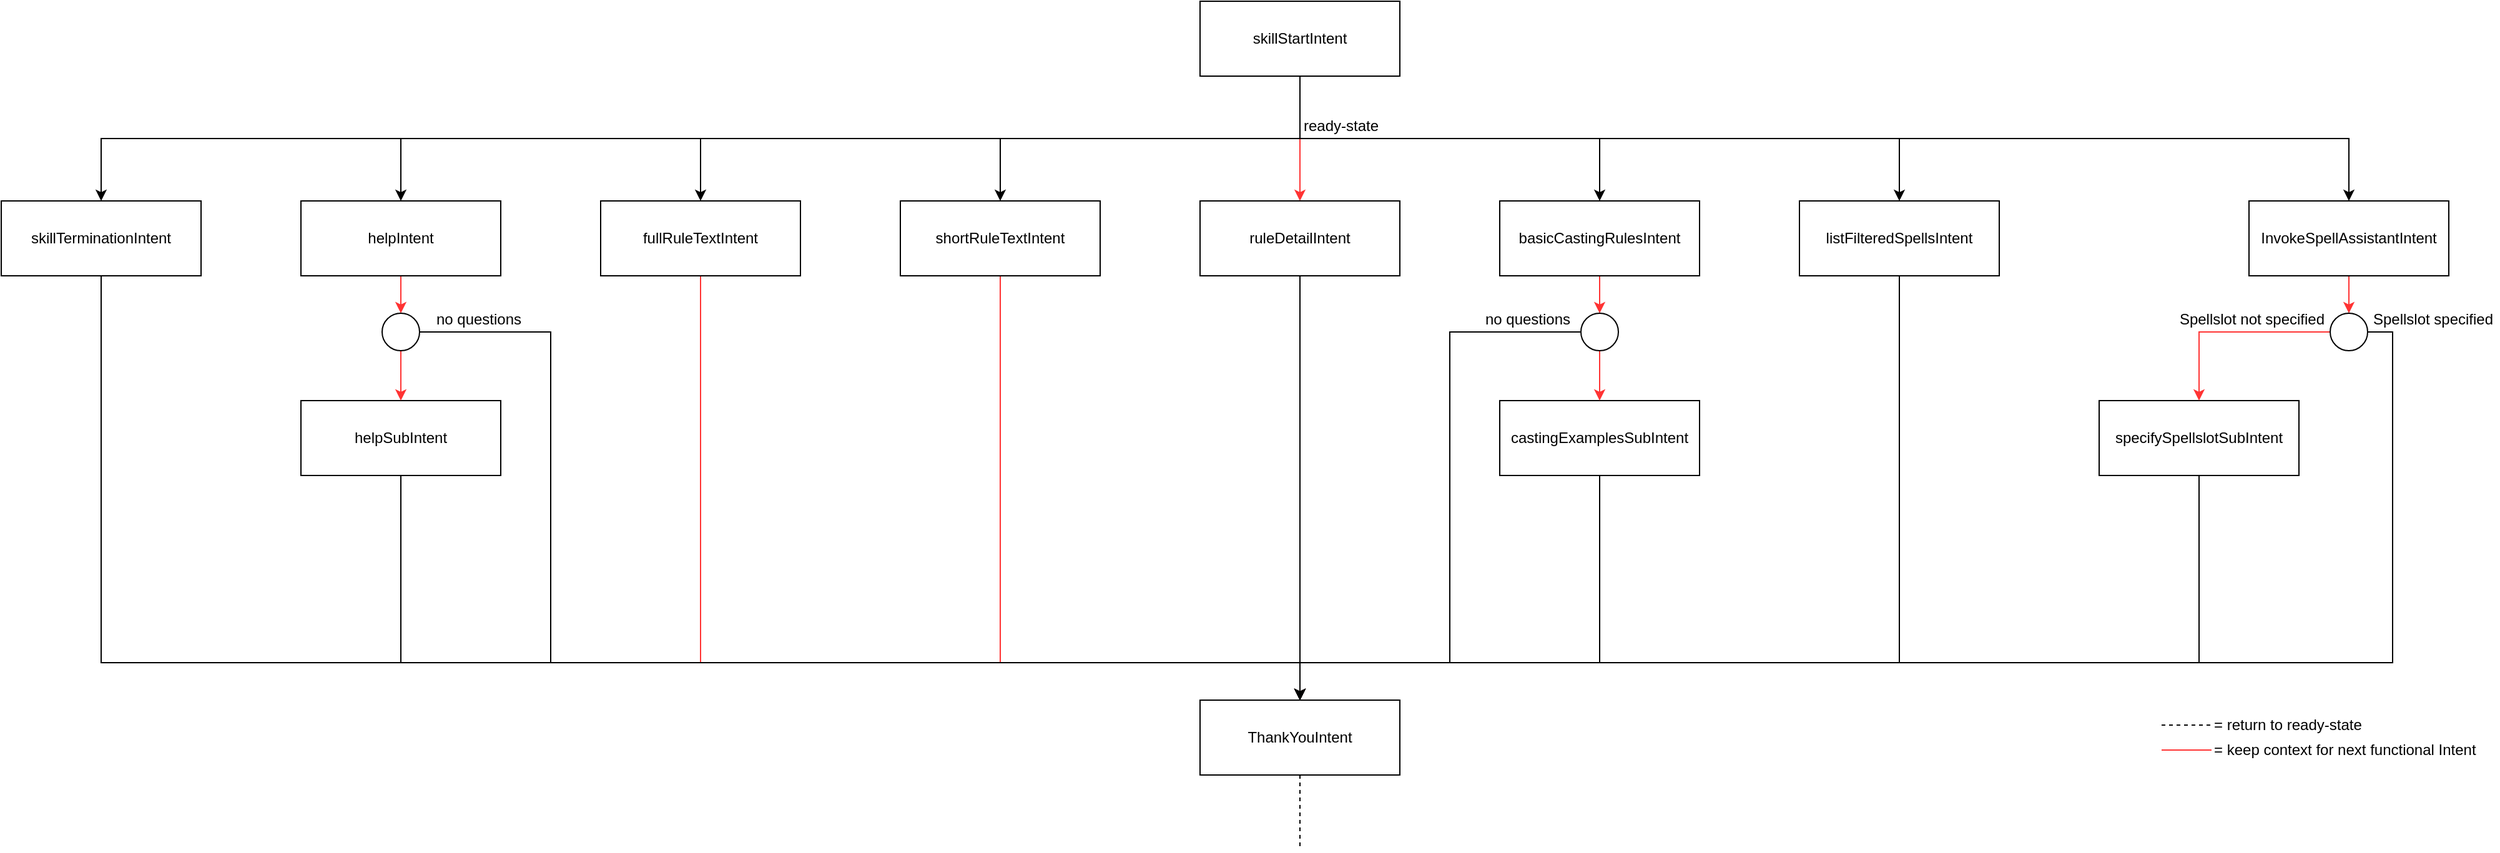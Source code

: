 <mxfile version="15.4.0" type="device"><diagram id="jQs6yxECspEw916ndls4" name="Seite-1"><mxGraphModel dx="595" dy="1991" grid="1" gridSize="10" guides="1" tooltips="1" connect="1" arrows="1" fold="1" page="1" pageScale="1" pageWidth="827" pageHeight="1169" math="0" shadow="0"><root><mxCell id="0"/><mxCell id="1" parent="0"/><mxCell id="MGvzKNlJy8ga0nyBK8fZ-31" style="edgeStyle=orthogonalEdgeStyle;rounded=0;orthogonalLoop=1;jettySize=auto;html=1;exitX=0.5;exitY=1;exitDx=0;exitDy=0;entryX=0.5;entryY=0;entryDx=0;entryDy=0;" parent="1" source="MGvzKNlJy8ga0nyBK8fZ-1" target="MGvzKNlJy8ga0nyBK8fZ-18" edge="1"><mxGeometry relative="1" as="geometry"/></mxCell><mxCell id="MGvzKNlJy8ga0nyBK8fZ-32" style="edgeStyle=orthogonalEdgeStyle;rounded=0;orthogonalLoop=1;jettySize=auto;html=1;exitX=0.5;exitY=1;exitDx=0;exitDy=0;" parent="1" source="MGvzKNlJy8ga0nyBK8fZ-1" target="MGvzKNlJy8ga0nyBK8fZ-19" edge="1"><mxGeometry relative="1" as="geometry"/></mxCell><mxCell id="MGvzKNlJy8ga0nyBK8fZ-33" style="edgeStyle=orthogonalEdgeStyle;rounded=0;orthogonalLoop=1;jettySize=auto;html=1;exitX=0.5;exitY=1;exitDx=0;exitDy=0;entryX=0.5;entryY=0;entryDx=0;entryDy=0;" parent="1" source="MGvzKNlJy8ga0nyBK8fZ-1" target="MGvzKNlJy8ga0nyBK8fZ-20" edge="1"><mxGeometry relative="1" as="geometry"/></mxCell><mxCell id="MGvzKNlJy8ga0nyBK8fZ-34" style="edgeStyle=orthogonalEdgeStyle;rounded=0;orthogonalLoop=1;jettySize=auto;html=1;exitX=0.5;exitY=1;exitDx=0;exitDy=0;entryX=0.5;entryY=0;entryDx=0;entryDy=0;strokeColor=#FF3333;" parent="1" source="MGvzKNlJy8ga0nyBK8fZ-1" target="MGvzKNlJy8ga0nyBK8fZ-21" edge="1"><mxGeometry relative="1" as="geometry"/></mxCell><mxCell id="MGvzKNlJy8ga0nyBK8fZ-35" style="edgeStyle=orthogonalEdgeStyle;rounded=0;orthogonalLoop=1;jettySize=auto;html=1;exitX=0.5;exitY=1;exitDx=0;exitDy=0;" parent="1" source="MGvzKNlJy8ga0nyBK8fZ-1" target="MGvzKNlJy8ga0nyBK8fZ-24" edge="1"><mxGeometry relative="1" as="geometry"/></mxCell><mxCell id="MGvzKNlJy8ga0nyBK8fZ-36" style="edgeStyle=orthogonalEdgeStyle;rounded=0;orthogonalLoop=1;jettySize=auto;html=1;exitX=0.5;exitY=1;exitDx=0;exitDy=0;" parent="1" source="MGvzKNlJy8ga0nyBK8fZ-1" target="MGvzKNlJy8ga0nyBK8fZ-26" edge="1"><mxGeometry relative="1" as="geometry"/></mxCell><mxCell id="MGvzKNlJy8ga0nyBK8fZ-37" style="edgeStyle=orthogonalEdgeStyle;rounded=0;orthogonalLoop=1;jettySize=auto;html=1;exitX=0.5;exitY=1;exitDx=0;exitDy=0;" parent="1" source="MGvzKNlJy8ga0nyBK8fZ-1" target="MGvzKNlJy8ga0nyBK8fZ-30" edge="1"><mxGeometry relative="1" as="geometry"/></mxCell><mxCell id="MGvzKNlJy8ga0nyBK8fZ-43" style="edgeStyle=orthogonalEdgeStyle;rounded=0;orthogonalLoop=1;jettySize=auto;html=1;exitX=0.5;exitY=1;exitDx=0;exitDy=0;entryX=0.5;entryY=0;entryDx=0;entryDy=0;endArrow=classic;endFill=1;" parent="1" source="MGvzKNlJy8ga0nyBK8fZ-1" target="MGvzKNlJy8ga0nyBK8fZ-42" edge="1"><mxGeometry relative="1" as="geometry"/></mxCell><mxCell id="MGvzKNlJy8ga0nyBK8fZ-1" value="skillStartIntent" style="rounded=0;whiteSpace=wrap;html=1;" parent="1" vertex="1"><mxGeometry x="1920" y="-1040" width="160" height="60" as="geometry"/></mxCell><mxCell id="MGvzKNlJy8ga0nyBK8fZ-81" style="edgeStyle=orthogonalEdgeStyle;rounded=0;orthogonalLoop=1;jettySize=auto;html=1;exitX=0.5;exitY=1;exitDx=0;exitDy=0;entryX=0.5;entryY=0;entryDx=0;entryDy=0;endArrow=classic;endFill=1;strokeColor=#FF3333;" parent="1" source="MGvzKNlJy8ga0nyBK8fZ-18" target="MGvzKNlJy8ga0nyBK8fZ-75" edge="1"><mxGeometry relative="1" as="geometry"/></mxCell><mxCell id="MGvzKNlJy8ga0nyBK8fZ-18" value="helpIntent" style="rounded=0;whiteSpace=wrap;html=1;" parent="1" vertex="1"><mxGeometry x="1200" y="-880" width="160" height="60" as="geometry"/></mxCell><mxCell id="VpkuCTAzcdKKamtgVb58-23" style="edgeStyle=orthogonalEdgeStyle;rounded=0;orthogonalLoop=1;jettySize=auto;html=1;exitX=0.5;exitY=1;exitDx=0;exitDy=0;strokeColor=#FF3333;entryX=0.5;entryY=0;entryDx=0;entryDy=0;" parent="1" source="MGvzKNlJy8ga0nyBK8fZ-19" target="VpkuCTAzcdKKamtgVb58-19" edge="1"><mxGeometry relative="1" as="geometry"><mxPoint x="1930" y="-630" as="targetPoint"/><Array as="points"><mxPoint x="1520" y="-510"/><mxPoint x="2000" y="-510"/></Array></mxGeometry></mxCell><mxCell id="MGvzKNlJy8ga0nyBK8fZ-19" value="fullRuleTextIntent" style="rounded=0;whiteSpace=wrap;html=1;" parent="1" vertex="1"><mxGeometry x="1440" y="-880" width="160" height="60" as="geometry"/></mxCell><mxCell id="VpkuCTAzcdKKamtgVb58-24" style="edgeStyle=orthogonalEdgeStyle;rounded=0;orthogonalLoop=1;jettySize=auto;html=1;exitX=0.5;exitY=1;exitDx=0;exitDy=0;entryX=0.5;entryY=0;entryDx=0;entryDy=0;strokeColor=#FF3333;" parent="1" source="MGvzKNlJy8ga0nyBK8fZ-20" target="VpkuCTAzcdKKamtgVb58-19" edge="1"><mxGeometry relative="1" as="geometry"><Array as="points"><mxPoint x="1760" y="-510"/><mxPoint x="2000" y="-510"/></Array></mxGeometry></mxCell><mxCell id="MGvzKNlJy8ga0nyBK8fZ-20" value="shortRuleTextIntent" style="rounded=0;whiteSpace=wrap;html=1;" parent="1" vertex="1"><mxGeometry x="1680" y="-880" width="160" height="60" as="geometry"/></mxCell><mxCell id="VpkuCTAzcdKKamtgVb58-25" style="edgeStyle=orthogonalEdgeStyle;rounded=0;orthogonalLoop=1;jettySize=auto;html=1;exitX=0.5;exitY=1;exitDx=0;exitDy=0;entryX=0.5;entryY=0;entryDx=0;entryDy=0;strokeColor=#000000;" parent="1" source="MGvzKNlJy8ga0nyBK8fZ-21" target="VpkuCTAzcdKKamtgVb58-19" edge="1"><mxGeometry relative="1" as="geometry"/></mxCell><mxCell id="MGvzKNlJy8ga0nyBK8fZ-21" value="ruleDetailIntent" style="rounded=0;whiteSpace=wrap;html=1;" parent="1" vertex="1"><mxGeometry x="1920" y="-880" width="160" height="60" as="geometry"/></mxCell><mxCell id="MGvzKNlJy8ga0nyBK8fZ-61" style="edgeStyle=orthogonalEdgeStyle;rounded=0;orthogonalLoop=1;jettySize=auto;html=1;exitX=0.5;exitY=1;exitDx=0;exitDy=0;entryX=0.5;entryY=0;entryDx=0;entryDy=0;endArrow=classic;endFill=1;strokeColor=#FF3333;" parent="1" source="MGvzKNlJy8ga0nyBK8fZ-24" target="MGvzKNlJy8ga0nyBK8fZ-53" edge="1"><mxGeometry relative="1" as="geometry"/></mxCell><mxCell id="MGvzKNlJy8ga0nyBK8fZ-24" value="basicCastingRulesIntent" style="rounded=0;whiteSpace=wrap;html=1;" parent="1" vertex="1"><mxGeometry x="2160" y="-880" width="160" height="60" as="geometry"/></mxCell><mxCell id="VpkuCTAzcdKKamtgVb58-26" style="edgeStyle=orthogonalEdgeStyle;rounded=0;orthogonalLoop=1;jettySize=auto;html=1;exitX=0.5;exitY=1;exitDx=0;exitDy=0;entryX=0.5;entryY=0;entryDx=0;entryDy=0;strokeColor=#000000;" parent="1" source="MGvzKNlJy8ga0nyBK8fZ-25" target="VpkuCTAzcdKKamtgVb58-19" edge="1"><mxGeometry relative="1" as="geometry"><Array as="points"><mxPoint x="2240" y="-510"/><mxPoint x="2000" y="-510"/></Array></mxGeometry></mxCell><mxCell id="MGvzKNlJy8ga0nyBK8fZ-25" value="castingExamplesSubIntent" style="rounded=0;whiteSpace=wrap;html=1;" parent="1" vertex="1"><mxGeometry x="2160" y="-720" width="160" height="60" as="geometry"/></mxCell><mxCell id="VpkuCTAzcdKKamtgVb58-30" style="edgeStyle=orthogonalEdgeStyle;rounded=0;orthogonalLoop=1;jettySize=auto;html=1;exitX=0.5;exitY=1;exitDx=0;exitDy=0;entryX=0.5;entryY=0;entryDx=0;entryDy=0;strokeColor=#000000;" parent="1" source="MGvzKNlJy8ga0nyBK8fZ-26" target="VpkuCTAzcdKKamtgVb58-19" edge="1"><mxGeometry relative="1" as="geometry"><Array as="points"><mxPoint x="2480" y="-510"/><mxPoint x="2000" y="-510"/></Array></mxGeometry></mxCell><mxCell id="MGvzKNlJy8ga0nyBK8fZ-26" value="listFilteredSpellsIntent" style="rounded=0;whiteSpace=wrap;html=1;" parent="1" vertex="1"><mxGeometry x="2400" y="-880" width="160" height="60" as="geometry"/></mxCell><mxCell id="VpkuCTAzcdKKamtgVb58-14" style="edgeStyle=orthogonalEdgeStyle;rounded=0;orthogonalLoop=1;jettySize=auto;html=1;exitX=0.5;exitY=1;exitDx=0;exitDy=0;entryX=0.5;entryY=0;entryDx=0;entryDy=0;strokeColor=#FF3333;" parent="1" source="MGvzKNlJy8ga0nyBK8fZ-30" target="VpkuCTAzcdKKamtgVb58-12" edge="1"><mxGeometry relative="1" as="geometry"/></mxCell><mxCell id="MGvzKNlJy8ga0nyBK8fZ-30" value="InvokeSpellAssistantIntent" style="rounded=0;whiteSpace=wrap;html=1;" parent="1" vertex="1"><mxGeometry x="2760" y="-880" width="160" height="60" as="geometry"/></mxCell><mxCell id="VpkuCTAzcdKKamtgVb58-29" style="edgeStyle=orthogonalEdgeStyle;rounded=0;orthogonalLoop=1;jettySize=auto;html=1;exitX=0.5;exitY=1;exitDx=0;exitDy=0;strokeColor=#000000;entryX=0.5;entryY=0;entryDx=0;entryDy=0;" parent="1" source="MGvzKNlJy8ga0nyBK8fZ-42" target="VpkuCTAzcdKKamtgVb58-19" edge="1"><mxGeometry relative="1" as="geometry"><mxPoint x="1740" y="-430.0" as="targetPoint"/><Array as="points"><mxPoint x="1040" y="-510"/><mxPoint x="2000" y="-510"/></Array></mxGeometry></mxCell><mxCell id="MGvzKNlJy8ga0nyBK8fZ-42" value="skillTerminationIntent" style="rounded=0;whiteSpace=wrap;html=1;" parent="1" vertex="1"><mxGeometry x="960" y="-880" width="160" height="60" as="geometry"/></mxCell><mxCell id="MGvzKNlJy8ga0nyBK8fZ-62" style="edgeStyle=orthogonalEdgeStyle;rounded=0;orthogonalLoop=1;jettySize=auto;html=1;exitX=0.5;exitY=1;exitDx=0;exitDy=0;entryX=0.5;entryY=0;entryDx=0;entryDy=0;endArrow=classic;endFill=1;strokeColor=#FF3333;" parent="1" source="MGvzKNlJy8ga0nyBK8fZ-53" target="MGvzKNlJy8ga0nyBK8fZ-25" edge="1"><mxGeometry relative="1" as="geometry"/></mxCell><mxCell id="VpkuCTAzcdKKamtgVb58-34" style="edgeStyle=orthogonalEdgeStyle;rounded=0;orthogonalLoop=1;jettySize=auto;html=1;exitX=0;exitY=0.5;exitDx=0;exitDy=0;entryX=0.5;entryY=0;entryDx=0;entryDy=0;strokeColor=#000000;" parent="1" source="MGvzKNlJy8ga0nyBK8fZ-53" target="VpkuCTAzcdKKamtgVb58-19" edge="1"><mxGeometry relative="1" as="geometry"><Array as="points"><mxPoint x="2120" y="-775"/><mxPoint x="2120" y="-510"/><mxPoint x="2000" y="-510"/></Array></mxGeometry></mxCell><mxCell id="MGvzKNlJy8ga0nyBK8fZ-53" value="" style="ellipse;whiteSpace=wrap;html=1;aspect=fixed;" parent="1" vertex="1"><mxGeometry x="2225" y="-790" width="30" height="30" as="geometry"/></mxCell><mxCell id="MGvzKNlJy8ga0nyBK8fZ-69" value="" style="endArrow=none;dashed=1;html=1;" parent="1" edge="1"><mxGeometry width="50" height="50" relative="1" as="geometry"><mxPoint x="2690" y="-460" as="sourcePoint"/><mxPoint x="2730" y="-460" as="targetPoint"/></mxGeometry></mxCell><mxCell id="MGvzKNlJy8ga0nyBK8fZ-70" value="= return to ready-state" style="text;html=1;strokeColor=none;fillColor=none;align=left;verticalAlign=middle;whiteSpace=wrap;rounded=0;" parent="1" vertex="1"><mxGeometry x="2730" y="-470" width="130" height="20" as="geometry"/></mxCell><mxCell id="MGvzKNlJy8ga0nyBK8fZ-71" value="ready-state" style="text;html=1;strokeColor=none;fillColor=none;align=center;verticalAlign=middle;whiteSpace=wrap;rounded=0;" parent="1" vertex="1"><mxGeometry x="1998" y="-950" width="70" height="20" as="geometry"/></mxCell><mxCell id="VpkuCTAzcdKKamtgVb58-22" style="edgeStyle=orthogonalEdgeStyle;rounded=0;orthogonalLoop=1;jettySize=auto;html=1;exitX=0.5;exitY=1;exitDx=0;exitDy=0;entryX=0.5;entryY=0;entryDx=0;entryDy=0;strokeColor=#000000;" parent="1" source="MGvzKNlJy8ga0nyBK8fZ-72" target="VpkuCTAzcdKKamtgVb58-19" edge="1"><mxGeometry relative="1" as="geometry"><Array as="points"><mxPoint x="1280" y="-510"/><mxPoint x="2000" y="-510"/></Array></mxGeometry></mxCell><mxCell id="MGvzKNlJy8ga0nyBK8fZ-72" value="helpSubIntent" style="rounded=0;whiteSpace=wrap;html=1;" parent="1" vertex="1"><mxGeometry x="1200" y="-720" width="160" height="60" as="geometry"/></mxCell><mxCell id="MGvzKNlJy8ga0nyBK8fZ-82" style="edgeStyle=orthogonalEdgeStyle;rounded=0;orthogonalLoop=1;jettySize=auto;html=1;exitX=0.5;exitY=1;exitDx=0;exitDy=0;entryX=0.5;entryY=0;entryDx=0;entryDy=0;endArrow=classic;endFill=1;strokeColor=#FF3333;" parent="1" source="MGvzKNlJy8ga0nyBK8fZ-75" target="MGvzKNlJy8ga0nyBK8fZ-72" edge="1"><mxGeometry relative="1" as="geometry"/></mxCell><mxCell id="VpkuCTAzcdKKamtgVb58-33" style="edgeStyle=orthogonalEdgeStyle;rounded=0;orthogonalLoop=1;jettySize=auto;html=1;exitX=1;exitY=0.5;exitDx=0;exitDy=0;entryX=0.5;entryY=0;entryDx=0;entryDy=0;strokeColor=#000000;" parent="1" source="MGvzKNlJy8ga0nyBK8fZ-75" target="VpkuCTAzcdKKamtgVb58-19" edge="1"><mxGeometry relative="1" as="geometry"><Array as="points"><mxPoint x="1400" y="-775"/><mxPoint x="1400" y="-510"/><mxPoint x="2000" y="-510"/></Array></mxGeometry></mxCell><mxCell id="MGvzKNlJy8ga0nyBK8fZ-75" value="" style="ellipse;whiteSpace=wrap;html=1;aspect=fixed;" parent="1" vertex="1"><mxGeometry x="1265" y="-790" width="30" height="30" as="geometry"/></mxCell><mxCell id="VpkuCTAzcdKKamtgVb58-5" value="" style="endArrow=none;html=1;fillColor=#f8cecc;strokeColor=#FF3333;" parent="1" edge="1"><mxGeometry width="50" height="50" relative="1" as="geometry"><mxPoint x="2690" y="-440" as="sourcePoint"/><mxPoint x="2730" y="-440" as="targetPoint"/></mxGeometry></mxCell><mxCell id="VpkuCTAzcdKKamtgVb58-6" value="= keep context for next functional Intent&amp;nbsp;" style="text;html=1;strokeColor=none;fillColor=none;align=left;verticalAlign=middle;whiteSpace=wrap;rounded=0;" parent="1" vertex="1"><mxGeometry x="2730" y="-450" width="230" height="20" as="geometry"/></mxCell><mxCell id="VpkuCTAzcdKKamtgVb58-11" style="edgeStyle=orthogonalEdgeStyle;rounded=0;orthogonalLoop=1;jettySize=auto;html=1;exitX=0.5;exitY=1;exitDx=0;exitDy=0;strokeColor=#000000;entryX=0.5;entryY=0;entryDx=0;entryDy=0;" parent="1" source="VpkuCTAzcdKKamtgVb58-9" target="VpkuCTAzcdKKamtgVb58-19" edge="1"><mxGeometry relative="1" as="geometry"><mxPoint x="2960" y="-600" as="targetPoint"/><Array as="points"><mxPoint x="2720" y="-510"/><mxPoint x="2000" y="-510"/></Array></mxGeometry></mxCell><mxCell id="VpkuCTAzcdKKamtgVb58-9" value="specifySpellslotSubIntent" style="rounded=0;whiteSpace=wrap;html=1;" parent="1" vertex="1"><mxGeometry x="2640" y="-720" width="160" height="60" as="geometry"/></mxCell><mxCell id="VpkuCTAzcdKKamtgVb58-13" style="edgeStyle=orthogonalEdgeStyle;rounded=0;orthogonalLoop=1;jettySize=auto;html=1;exitX=0;exitY=0.5;exitDx=0;exitDy=0;entryX=0.5;entryY=0;entryDx=0;entryDy=0;strokeColor=#FF3333;" parent="1" source="VpkuCTAzcdKKamtgVb58-12" target="VpkuCTAzcdKKamtgVb58-9" edge="1"><mxGeometry relative="1" as="geometry"/></mxCell><mxCell id="VpkuCTAzcdKKamtgVb58-16" style="edgeStyle=orthogonalEdgeStyle;rounded=0;orthogonalLoop=1;jettySize=auto;html=1;exitX=1;exitY=0.5;exitDx=0;exitDy=0;strokeColor=#000000;entryX=0.5;entryY=0;entryDx=0;entryDy=0;" parent="1" source="VpkuCTAzcdKKamtgVb58-12" target="VpkuCTAzcdKKamtgVb58-19" edge="1"><mxGeometry relative="1" as="geometry"><mxPoint x="2960" y="-550" as="targetPoint"/><Array as="points"><mxPoint x="2875" y="-775"/><mxPoint x="2875" y="-510"/><mxPoint x="2000" y="-510"/></Array></mxGeometry></mxCell><mxCell id="VpkuCTAzcdKKamtgVb58-12" value="" style="ellipse;whiteSpace=wrap;html=1;aspect=fixed;" parent="1" vertex="1"><mxGeometry x="2825" y="-790" width="30" height="30" as="geometry"/></mxCell><mxCell id="VpkuCTAzcdKKamtgVb58-17" value="Spellslot specified" style="text;html=1;strokeColor=none;fillColor=none;align=center;verticalAlign=middle;whiteSpace=wrap;rounded=0;" parent="1" vertex="1"><mxGeometry x="2855" y="-800" width="105" height="30" as="geometry"/></mxCell><mxCell id="VpkuCTAzcdKKamtgVb58-18" value="Spellslot not specified" style="text;html=1;strokeColor=none;fillColor=none;align=center;verticalAlign=middle;whiteSpace=wrap;rounded=0;" parent="1" vertex="1"><mxGeometry x="2700" y="-800" width="125" height="30" as="geometry"/></mxCell><mxCell id="VpkuCTAzcdKKamtgVb58-35" style="edgeStyle=orthogonalEdgeStyle;rounded=0;orthogonalLoop=1;jettySize=auto;html=1;exitX=0.5;exitY=1;exitDx=0;exitDy=0;strokeColor=#000000;endArrow=none;endFill=0;dashed=1;" parent="1" source="VpkuCTAzcdKKamtgVb58-19" edge="1"><mxGeometry relative="1" as="geometry"><mxPoint x="2000" y="-360" as="targetPoint"/></mxGeometry></mxCell><mxCell id="VpkuCTAzcdKKamtgVb58-19" value="ThankYouIntent" style="rounded=0;whiteSpace=wrap;html=1;" parent="1" vertex="1"><mxGeometry x="1920" y="-480" width="160" height="60" as="geometry"/></mxCell><mxCell id="VpkuCTAzcdKKamtgVb58-36" value="no questions" style="text;html=1;strokeColor=none;fillColor=none;align=center;verticalAlign=middle;whiteSpace=wrap;rounded=0;" parent="1" vertex="1"><mxGeometry x="2120" y="-800" width="125" height="30" as="geometry"/></mxCell><mxCell id="VpkuCTAzcdKKamtgVb58-37" value="no questions" style="text;html=1;strokeColor=none;fillColor=none;align=center;verticalAlign=middle;whiteSpace=wrap;rounded=0;" parent="1" vertex="1"><mxGeometry x="1280" y="-800" width="125" height="30" as="geometry"/></mxCell></root></mxGraphModel></diagram></mxfile>